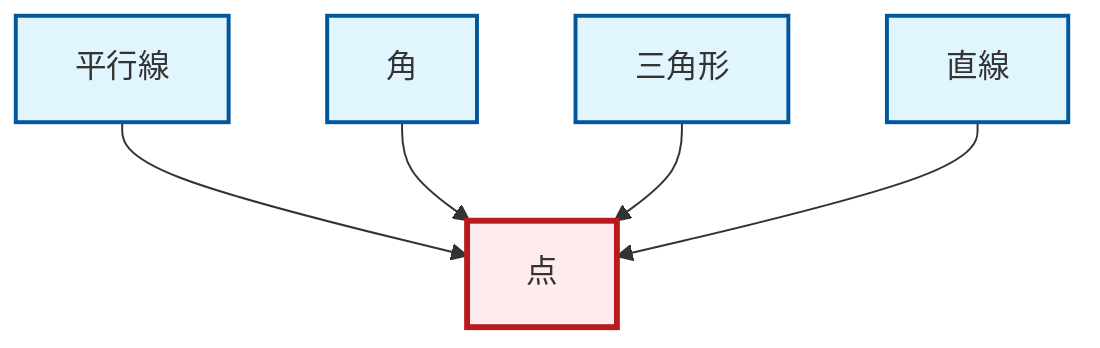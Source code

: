 graph TD
    classDef definition fill:#e1f5fe,stroke:#01579b,stroke-width:2px
    classDef theorem fill:#f3e5f5,stroke:#4a148c,stroke-width:2px
    classDef axiom fill:#fff3e0,stroke:#e65100,stroke-width:2px
    classDef example fill:#e8f5e9,stroke:#1b5e20,stroke-width:2px
    classDef current fill:#ffebee,stroke:#b71c1c,stroke-width:3px
    def-parallel["平行線"]:::definition
    def-angle["角"]:::definition
    def-triangle["三角形"]:::definition
    def-point["点"]:::definition
    def-line["直線"]:::definition
    def-parallel --> def-point
    def-angle --> def-point
    def-triangle --> def-point
    def-line --> def-point
    class def-point current